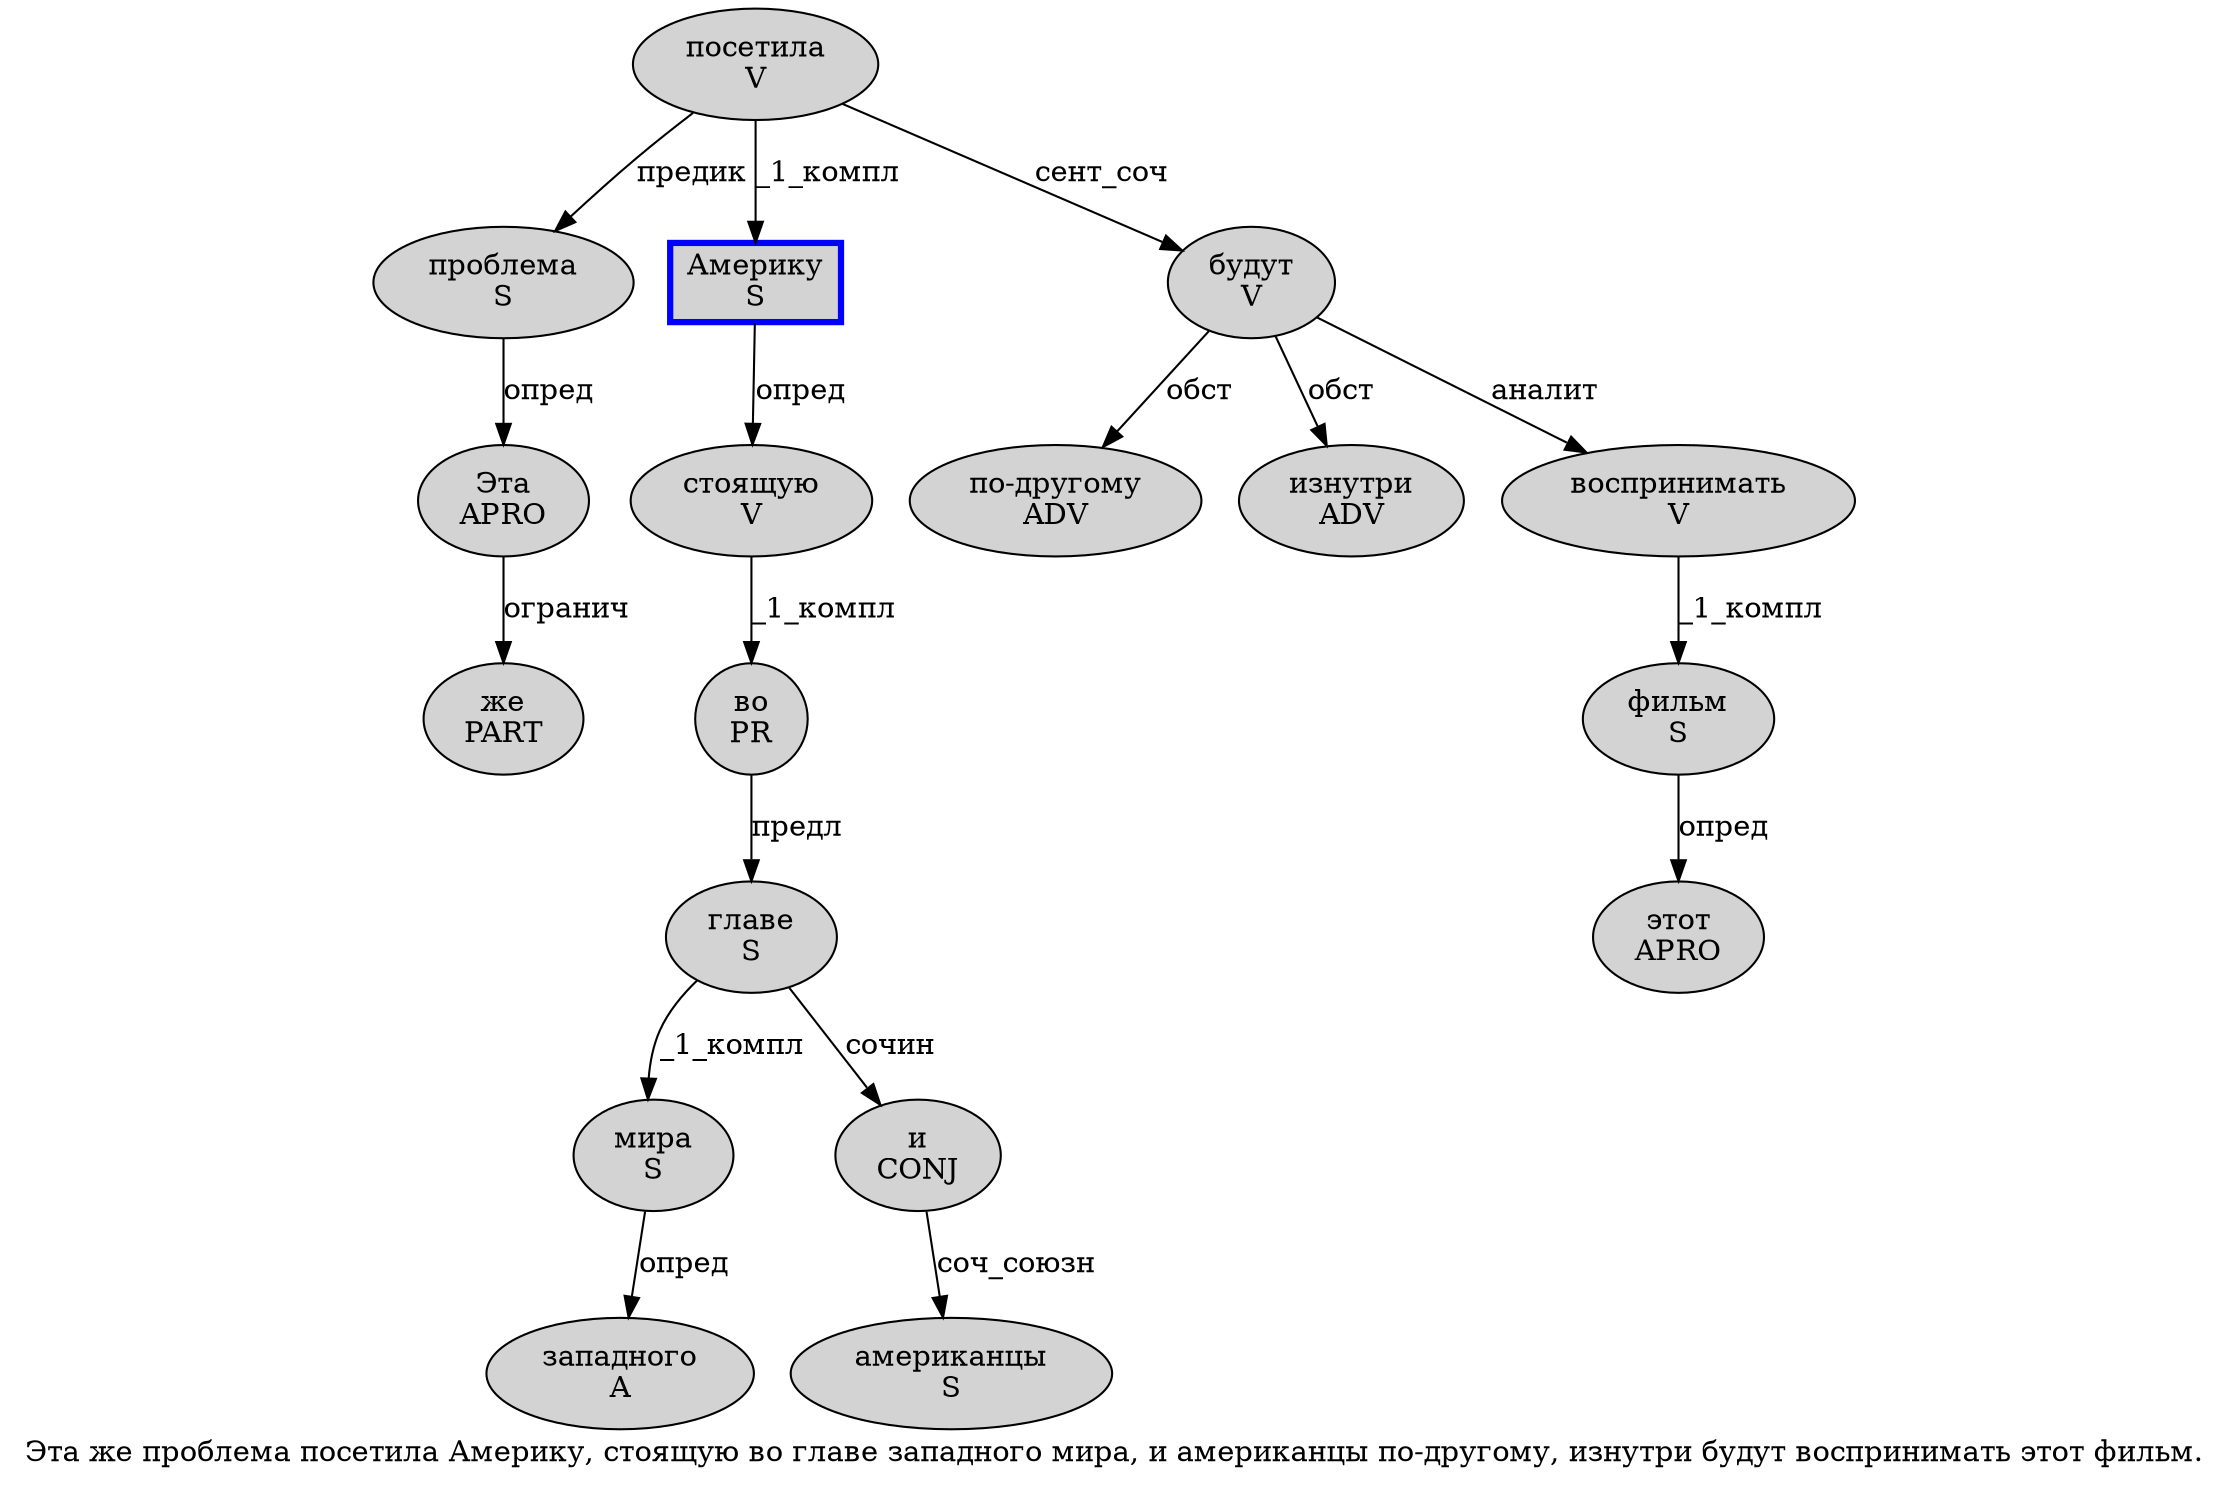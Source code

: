 digraph SENTENCE_4394 {
	graph [label="Эта же проблема посетила Америку, стоящую во главе западного мира, и американцы по-другому, изнутри будут воспринимать этот фильм."]
	node [style=filled]
		0 [label="Эта
APRO" color="" fillcolor=lightgray penwidth=1 shape=ellipse]
		1 [label="же
PART" color="" fillcolor=lightgray penwidth=1 shape=ellipse]
		2 [label="проблема
S" color="" fillcolor=lightgray penwidth=1 shape=ellipse]
		3 [label="посетила
V" color="" fillcolor=lightgray penwidth=1 shape=ellipse]
		4 [label="Америку
S" color=blue fillcolor=lightgray penwidth=3 shape=box]
		6 [label="стоящую
V" color="" fillcolor=lightgray penwidth=1 shape=ellipse]
		7 [label="во
PR" color="" fillcolor=lightgray penwidth=1 shape=ellipse]
		8 [label="главе
S" color="" fillcolor=lightgray penwidth=1 shape=ellipse]
		9 [label="западного
A" color="" fillcolor=lightgray penwidth=1 shape=ellipse]
		10 [label="мира
S" color="" fillcolor=lightgray penwidth=1 shape=ellipse]
		12 [label="и
CONJ" color="" fillcolor=lightgray penwidth=1 shape=ellipse]
		13 [label="американцы
S" color="" fillcolor=lightgray penwidth=1 shape=ellipse]
		14 [label="по-другому
ADV" color="" fillcolor=lightgray penwidth=1 shape=ellipse]
		16 [label="изнутри
ADV" color="" fillcolor=lightgray penwidth=1 shape=ellipse]
		17 [label="будут
V" color="" fillcolor=lightgray penwidth=1 shape=ellipse]
		18 [label="воспринимать
V" color="" fillcolor=lightgray penwidth=1 shape=ellipse]
		19 [label="этот
APRO" color="" fillcolor=lightgray penwidth=1 shape=ellipse]
		20 [label="фильм
S" color="" fillcolor=lightgray penwidth=1 shape=ellipse]
			7 -> 8 [label="предл"]
			10 -> 9 [label="опред"]
			3 -> 2 [label="предик"]
			3 -> 4 [label="_1_компл"]
			3 -> 17 [label="сент_соч"]
			4 -> 6 [label="опред"]
			8 -> 10 [label="_1_компл"]
			8 -> 12 [label="сочин"]
			6 -> 7 [label="_1_компл"]
			12 -> 13 [label="соч_союзн"]
			2 -> 0 [label="опред"]
			18 -> 20 [label="_1_компл"]
			17 -> 14 [label="обст"]
			17 -> 16 [label="обст"]
			17 -> 18 [label="аналит"]
			0 -> 1 [label="огранич"]
			20 -> 19 [label="опред"]
}